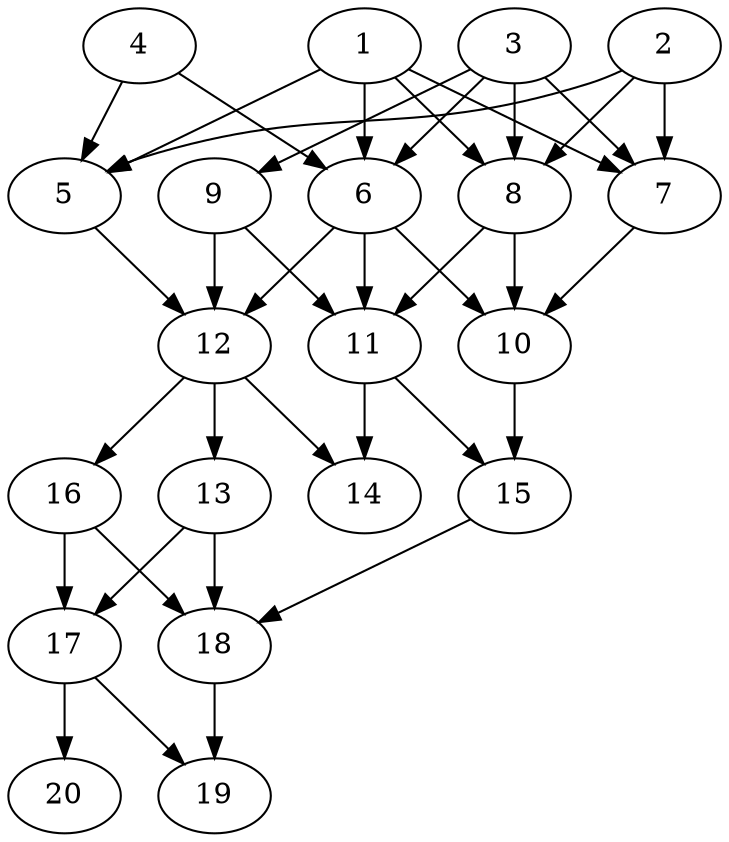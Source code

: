 // DAG automatically generated by daggen at Tue Jul 23 14:27:02 2019
// ./daggen --dot -n 20 --ccr 0.3 --fat 0.5 --regular 0.5 --density 0.7 --mindata 5242880 --maxdata 52428800 
digraph G {
  1 [size="91566080", alpha="0.02", expect_size="27469824"] 
  1 -> 5 [size ="27469824"]
  1 -> 6 [size ="27469824"]
  1 -> 7 [size ="27469824"]
  1 -> 8 [size ="27469824"]
  2 [size="26347520", alpha="0.08", expect_size="7904256"] 
  2 -> 5 [size ="7904256"]
  2 -> 7 [size ="7904256"]
  2 -> 8 [size ="7904256"]
  3 [size="18981547", alpha="0.07", expect_size="5694464"] 
  3 -> 6 [size ="5694464"]
  3 -> 7 [size ="5694464"]
  3 -> 8 [size ="5694464"]
  3 -> 9 [size ="5694464"]
  4 [size="96286720", alpha="0.18", expect_size="28886016"] 
  4 -> 5 [size ="28886016"]
  4 -> 6 [size ="28886016"]
  5 [size="38215680", alpha="0.16", expect_size="11464704"] 
  5 -> 12 [size ="11464704"]
  6 [size="58050560", alpha="0.10", expect_size="17415168"] 
  6 -> 10 [size ="17415168"]
  6 -> 11 [size ="17415168"]
  6 -> 12 [size ="17415168"]
  7 [size="17913173", alpha="0.09", expect_size="5373952"] 
  7 -> 10 [size ="5373952"]
  8 [size="89425920", alpha="0.10", expect_size="26827776"] 
  8 -> 10 [size ="26827776"]
  8 -> 11 [size ="26827776"]
  9 [size="147288747", alpha="0.06", expect_size="44186624"] 
  9 -> 11 [size ="44186624"]
  9 -> 12 [size ="44186624"]
  10 [size="30474240", alpha="0.07", expect_size="9142272"] 
  10 -> 15 [size ="9142272"]
  11 [size="54920533", alpha="0.19", expect_size="16476160"] 
  11 -> 14 [size ="16476160"]
  11 -> 15 [size ="16476160"]
  12 [size="69010773", alpha="0.13", expect_size="20703232"] 
  12 -> 13 [size ="20703232"]
  12 -> 14 [size ="20703232"]
  12 -> 16 [size ="20703232"]
  13 [size="129617920", alpha="0.09", expect_size="38885376"] 
  13 -> 17 [size ="38885376"]
  13 -> 18 [size ="38885376"]
  14 [size="27170133", alpha="0.18", expect_size="8151040"] 
  15 [size="172547413", alpha="0.14", expect_size="51764224"] 
  15 -> 18 [size ="51764224"]
  16 [size="144080213", alpha="0.20", expect_size="43224064"] 
  16 -> 17 [size ="43224064"]
  16 -> 18 [size ="43224064"]
  17 [size="64679253", alpha="0.11", expect_size="19403776"] 
  17 -> 19 [size ="19403776"]
  17 -> 20 [size ="19403776"]
  18 [size="132932267", alpha="0.00", expect_size="39879680"] 
  18 -> 19 [size ="39879680"]
  19 [size="58030080", alpha="0.03", expect_size="17409024"] 
  20 [size="102724267", alpha="0.18", expect_size="30817280"] 
}
